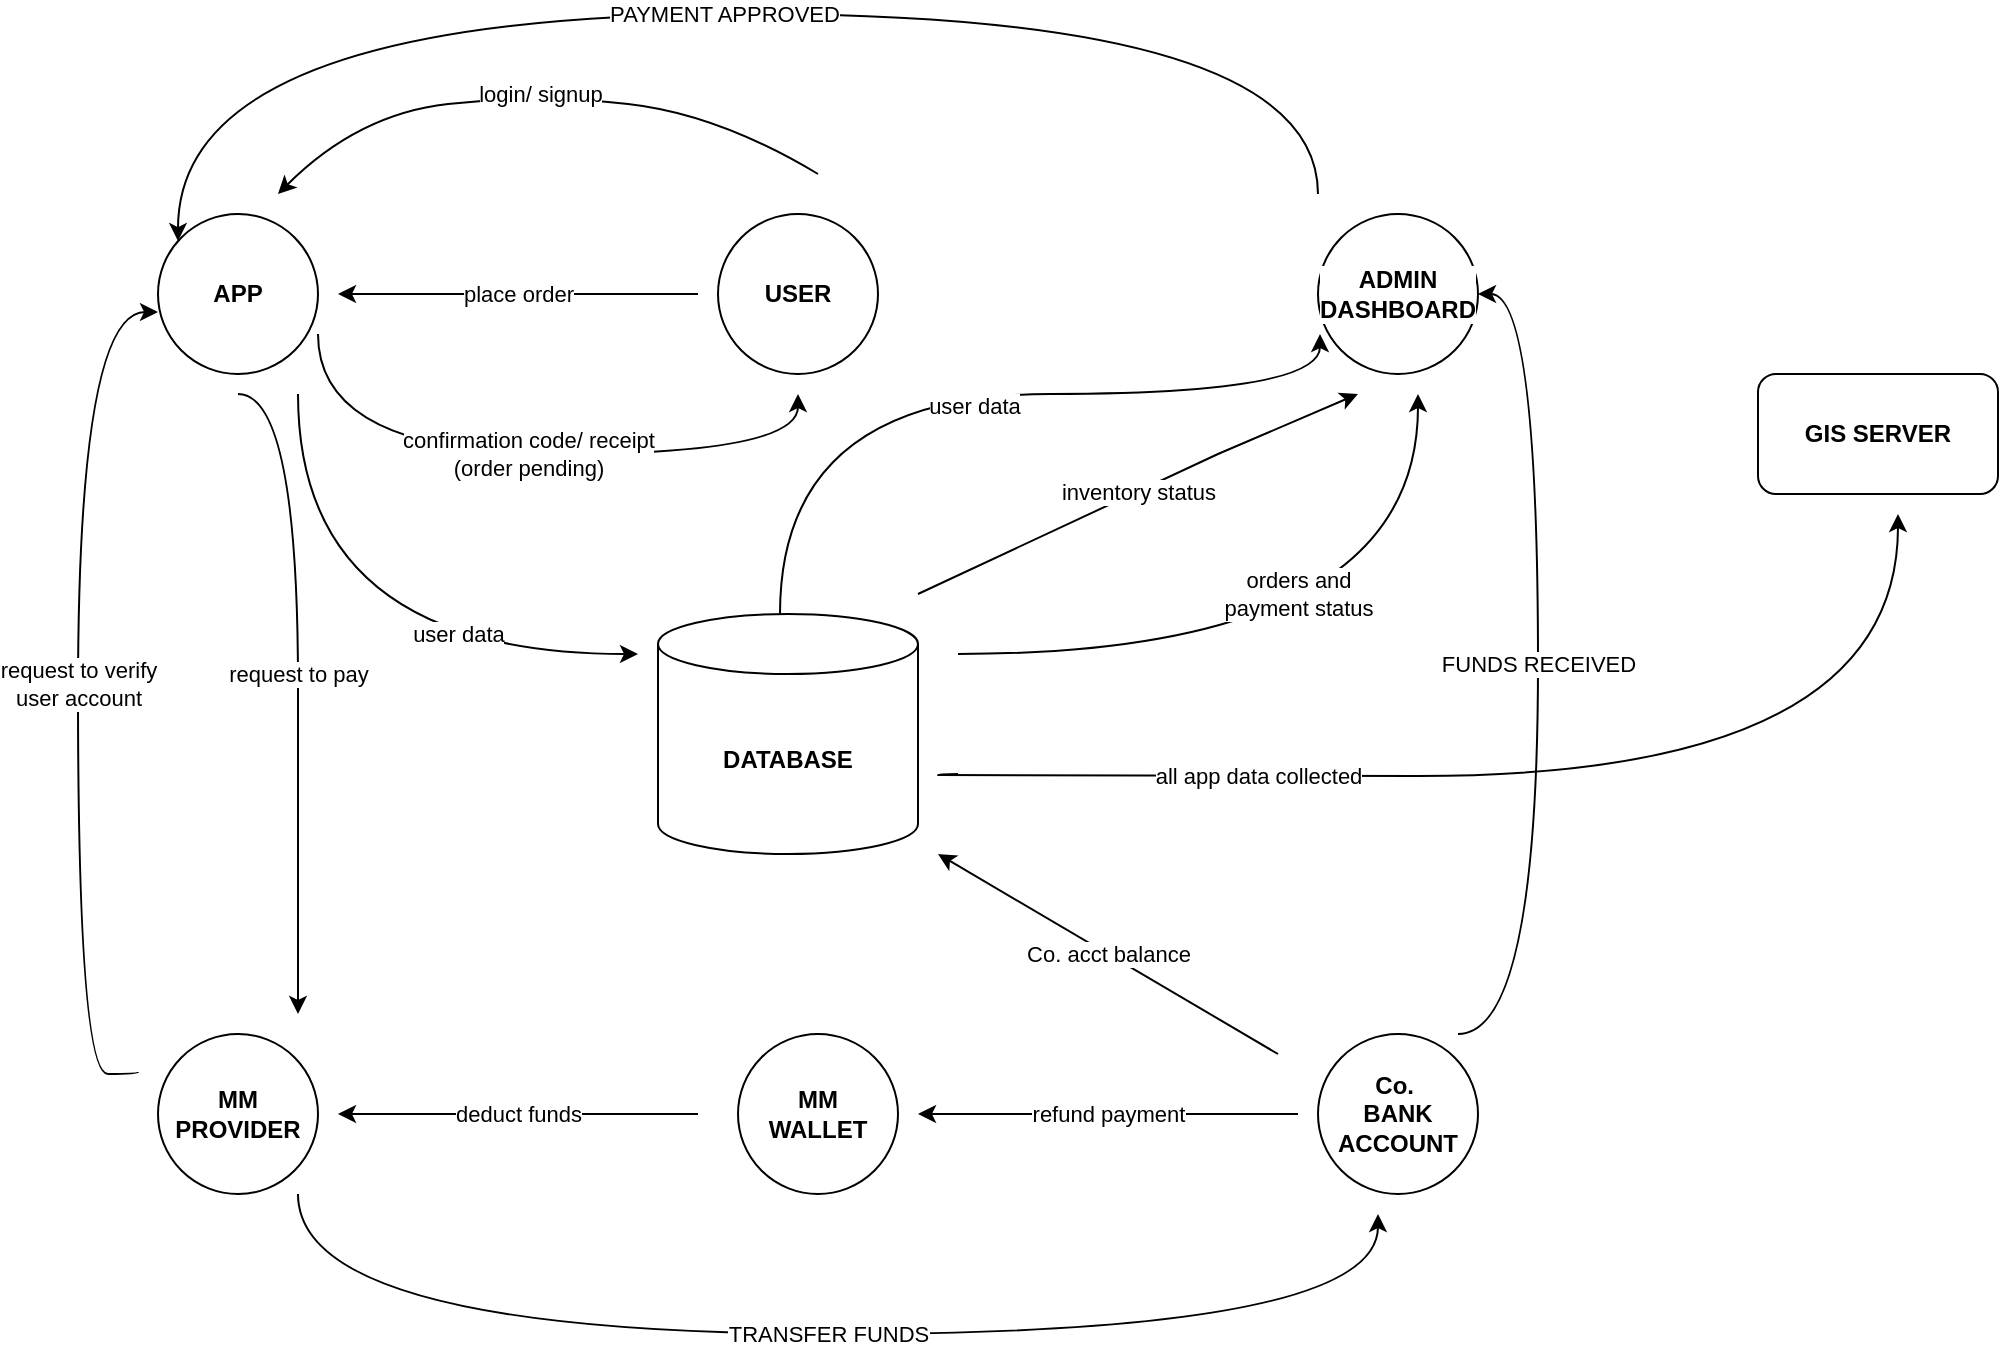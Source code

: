 <mxfile version="24.2.1" type="github">
  <diagram name="Page-1" id="cG0O9EYu4yRXd9tmuTS3">
    <mxGraphModel dx="600" dy="323" grid="1" gridSize="10" guides="1" tooltips="1" connect="1" arrows="1" fold="1" page="1" pageScale="1" pageWidth="850" pageHeight="1100" math="0" shadow="0">
      <root>
        <mxCell id="0" />
        <mxCell id="1" parent="0" />
        <mxCell id="En88sYZY202Lj3-MpJko-1" value="APP" style="ellipse;whiteSpace=wrap;html=1;aspect=fixed;fontStyle=1;labelBackgroundColor=default;" vertex="1" parent="1">
          <mxGeometry x="80" y="120" width="80" height="80" as="geometry" />
        </mxCell>
        <mxCell id="En88sYZY202Lj3-MpJko-2" value="USER" style="ellipse;whiteSpace=wrap;html=1;aspect=fixed;fontStyle=1;labelBackgroundColor=default;" vertex="1" parent="1">
          <mxGeometry x="360" y="120" width="80" height="80" as="geometry" />
        </mxCell>
        <mxCell id="En88sYZY202Lj3-MpJko-3" value="&lt;b&gt;ADMIN DASHBOARD&lt;/b&gt;" style="ellipse;whiteSpace=wrap;html=1;aspect=fixed;labelBackgroundColor=default;" vertex="1" parent="1">
          <mxGeometry x="660" y="120" width="80" height="80" as="geometry" />
        </mxCell>
        <mxCell id="En88sYZY202Lj3-MpJko-4" value="&lt;b&gt;DATABASE&lt;/b&gt;" style="shape=cylinder3;whiteSpace=wrap;html=1;boundedLbl=1;backgroundOutline=1;size=15;labelBackgroundColor=default;" vertex="1" parent="1">
          <mxGeometry x="330" y="320" width="130" height="120" as="geometry" />
        </mxCell>
        <mxCell id="En88sYZY202Lj3-MpJko-5" value="MM&lt;div&gt;PROVIDER&lt;/div&gt;" style="ellipse;whiteSpace=wrap;html=1;aspect=fixed;fontStyle=1;labelBackgroundColor=default;" vertex="1" parent="1">
          <mxGeometry x="80" y="530" width="80" height="80" as="geometry" />
        </mxCell>
        <mxCell id="En88sYZY202Lj3-MpJko-6" value="MM&lt;div&gt;WALLET&lt;/div&gt;" style="ellipse;whiteSpace=wrap;html=1;aspect=fixed;fontStyle=1;labelBackgroundColor=default;" vertex="1" parent="1">
          <mxGeometry x="370" y="530" width="80" height="80" as="geometry" />
        </mxCell>
        <mxCell id="En88sYZY202Lj3-MpJko-7" value="Co.&amp;nbsp;&lt;div&gt;BANK&lt;/div&gt;&lt;div&gt;ACCOUNT&lt;/div&gt;" style="ellipse;whiteSpace=wrap;html=1;aspect=fixed;fontStyle=1;labelBackgroundColor=default;" vertex="1" parent="1">
          <mxGeometry x="660" y="530" width="80" height="80" as="geometry" />
        </mxCell>
        <mxCell id="En88sYZY202Lj3-MpJko-14" value="place order" style="endArrow=classic;html=1;rounded=0;" edge="1" parent="1">
          <mxGeometry width="50" height="50" relative="1" as="geometry">
            <mxPoint x="350" y="160" as="sourcePoint" />
            <mxPoint x="170" y="160" as="targetPoint" />
          </mxGeometry>
        </mxCell>
        <mxCell id="En88sYZY202Lj3-MpJko-15" value="login/ signup" style="curved=1;endArrow=classic;html=1;rounded=0;" edge="1" parent="1">
          <mxGeometry width="50" height="50" relative="1" as="geometry">
            <mxPoint x="410" y="100" as="sourcePoint" />
            <mxPoint x="140" y="110" as="targetPoint" />
            <Array as="points">
              <mxPoint x="410" y="100" />
              <mxPoint x="360" y="70" />
              <mxPoint x="270" y="60" />
              <mxPoint x="180" y="70" />
            </Array>
          </mxGeometry>
        </mxCell>
        <mxCell id="En88sYZY202Lj3-MpJko-20" value="confirmation code/ receipt&lt;div&gt;(order pending)&lt;/div&gt;" style="endArrow=classic;html=1;rounded=0;edgeStyle=orthogonalEdgeStyle;curved=1;exitX=1;exitY=0.75;exitDx=0;exitDy=0;exitPerimeter=0;" edge="1" parent="1" source="En88sYZY202Lj3-MpJko-1">
          <mxGeometry width="50" height="50" relative="1" as="geometry">
            <mxPoint x="180" y="180" as="sourcePoint" />
            <mxPoint x="400" y="210" as="targetPoint" />
            <Array as="points">
              <mxPoint x="160" y="240" />
              <mxPoint x="400" y="240" />
            </Array>
          </mxGeometry>
        </mxCell>
        <mxCell id="En88sYZY202Lj3-MpJko-24" value="request to verify&lt;div&gt;user account&lt;/div&gt;" style="curved=1;endArrow=classic;html=1;rounded=0;edgeStyle=orthogonalEdgeStyle;" edge="1" parent="1">
          <mxGeometry width="50" height="50" relative="1" as="geometry">
            <mxPoint x="70" y="549" as="sourcePoint" />
            <mxPoint x="80" y="169" as="targetPoint" />
            <Array as="points">
              <mxPoint x="70" y="550" />
              <mxPoint x="40" y="550" />
              <mxPoint x="40" y="169" />
            </Array>
          </mxGeometry>
        </mxCell>
        <mxCell id="En88sYZY202Lj3-MpJko-26" value="request to pay" style="endArrow=classic;html=1;rounded=0;edgeStyle=orthogonalEdgeStyle;curved=1;" edge="1" parent="1">
          <mxGeometry width="50" height="50" relative="1" as="geometry">
            <mxPoint x="120" y="210" as="sourcePoint" />
            <mxPoint x="150" y="520" as="targetPoint" />
            <Array as="points">
              <mxPoint x="150" y="210" />
              <mxPoint x="150" y="500" />
            </Array>
          </mxGeometry>
        </mxCell>
        <mxCell id="En88sYZY202Lj3-MpJko-27" value="user data" style="endArrow=classic;html=1;rounded=0;edgeStyle=orthogonalEdgeStyle;curved=1;" edge="1" parent="1">
          <mxGeometry x="0.4" y="10" width="50" height="50" relative="1" as="geometry">
            <mxPoint x="150" y="210" as="sourcePoint" />
            <mxPoint x="320" y="340" as="targetPoint" />
            <Array as="points">
              <mxPoint x="150" y="340" />
            </Array>
            <mxPoint as="offset" />
          </mxGeometry>
        </mxCell>
        <mxCell id="En88sYZY202Lj3-MpJko-29" value="deduct funds" style="endArrow=classic;html=1;rounded=0;" edge="1" parent="1">
          <mxGeometry width="50" height="50" relative="1" as="geometry">
            <mxPoint x="350" y="570" as="sourcePoint" />
            <mxPoint x="170" y="570" as="targetPoint" />
          </mxGeometry>
        </mxCell>
        <mxCell id="En88sYZY202Lj3-MpJko-30" value="refund payment" style="endArrow=classic;html=1;rounded=0;" edge="1" parent="1">
          <mxGeometry width="50" height="50" relative="1" as="geometry">
            <mxPoint x="650" y="570" as="sourcePoint" />
            <mxPoint x="460" y="570" as="targetPoint" />
          </mxGeometry>
        </mxCell>
        <mxCell id="En88sYZY202Lj3-MpJko-31" value="TRANSFER FUNDS" style="endArrow=classic;html=1;rounded=0;edgeStyle=orthogonalEdgeStyle;curved=1;" edge="1" parent="1">
          <mxGeometry width="50" height="50" relative="1" as="geometry">
            <mxPoint x="150" y="610" as="sourcePoint" />
            <mxPoint x="690" y="620" as="targetPoint" />
            <Array as="points">
              <mxPoint x="150" y="680" />
              <mxPoint x="690" y="680" />
            </Array>
          </mxGeometry>
        </mxCell>
        <mxCell id="En88sYZY202Lj3-MpJko-32" value="Co. acct balance" style="endArrow=classic;html=1;rounded=0;" edge="1" parent="1">
          <mxGeometry width="50" height="50" relative="1" as="geometry">
            <mxPoint x="640" y="540" as="sourcePoint" />
            <mxPoint x="470" y="440" as="targetPoint" />
          </mxGeometry>
        </mxCell>
        <mxCell id="En88sYZY202Lj3-MpJko-33" value="orders and&lt;div&gt;payment status&lt;/div&gt;" style="endArrow=classic;html=1;rounded=0;edgeStyle=orthogonalEdgeStyle;curved=1;" edge="1" parent="1">
          <mxGeometry x="-0.056" y="30" width="50" height="50" relative="1" as="geometry">
            <mxPoint x="480" y="340" as="sourcePoint" />
            <mxPoint x="710" y="210" as="targetPoint" />
            <Array as="points">
              <mxPoint x="710" y="340" />
            </Array>
            <mxPoint as="offset" />
          </mxGeometry>
        </mxCell>
        <mxCell id="En88sYZY202Lj3-MpJko-34" value="" style="endArrow=classic;html=1;rounded=0;edgeStyle=orthogonalEdgeStyle;curved=1;" edge="1" parent="1">
          <mxGeometry width="50" height="50" relative="1" as="geometry">
            <mxPoint x="391" y="320" as="sourcePoint" />
            <mxPoint x="661" y="180" as="targetPoint" />
            <Array as="points">
              <mxPoint x="391" y="210" />
              <mxPoint x="661" y="210" />
            </Array>
          </mxGeometry>
        </mxCell>
        <mxCell id="En88sYZY202Lj3-MpJko-41" value="user data" style="edgeLabel;html=1;align=center;verticalAlign=middle;resizable=0;points=[];" vertex="1" connectable="0" parent="En88sYZY202Lj3-MpJko-34">
          <mxGeometry x="0.007" y="-6" relative="1" as="geometry">
            <mxPoint as="offset" />
          </mxGeometry>
        </mxCell>
        <mxCell id="En88sYZY202Lj3-MpJko-35" value="inventory status" style="endArrow=classic;html=1;rounded=0;" edge="1" parent="1">
          <mxGeometry width="50" height="50" relative="1" as="geometry">
            <mxPoint x="460" y="310" as="sourcePoint" />
            <mxPoint x="680" y="210" as="targetPoint" />
            <Array as="points">
              <mxPoint x="610" y="240" />
            </Array>
          </mxGeometry>
        </mxCell>
        <mxCell id="En88sYZY202Lj3-MpJko-36" value="" style="endArrow=classic;html=1;rounded=0;edgeStyle=orthogonalEdgeStyle;curved=1;" edge="1" parent="1" target="En88sYZY202Lj3-MpJko-3">
          <mxGeometry width="50" height="50" relative="1" as="geometry">
            <mxPoint x="730" y="530" as="sourcePoint" />
            <mxPoint x="750" y="190" as="targetPoint" />
            <Array as="points">
              <mxPoint x="770" y="530" />
              <mxPoint x="770" y="160" />
            </Array>
          </mxGeometry>
        </mxCell>
        <mxCell id="En88sYZY202Lj3-MpJko-40" value="FUNDS RECEIVED" style="edgeLabel;html=1;align=center;verticalAlign=middle;resizable=0;points=[];" vertex="1" connectable="0" parent="En88sYZY202Lj3-MpJko-36">
          <mxGeometry x="0.025" relative="1" as="geometry">
            <mxPoint as="offset" />
          </mxGeometry>
        </mxCell>
        <mxCell id="En88sYZY202Lj3-MpJko-37" value="PAYMENT APPROVED" style="endArrow=classic;html=1;rounded=0;edgeStyle=orthogonalEdgeStyle;curved=1;" edge="1" parent="1" target="En88sYZY202Lj3-MpJko-1">
          <mxGeometry width="50" height="50" relative="1" as="geometry">
            <mxPoint x="660" y="110" as="sourcePoint" />
            <mxPoint x="90" y="70" as="targetPoint" />
            <Array as="points">
              <mxPoint x="660" y="20" />
              <mxPoint x="90" y="20" />
            </Array>
          </mxGeometry>
        </mxCell>
        <mxCell id="En88sYZY202Lj3-MpJko-38" value="GIS SERVER" style="rounded=1;whiteSpace=wrap;html=1;fontStyle=1;labelBackgroundColor=default;" vertex="1" parent="1">
          <mxGeometry x="880" y="200" width="120" height="60" as="geometry" />
        </mxCell>
        <mxCell id="En88sYZY202Lj3-MpJko-39" value="all app data collected" style="endArrow=classic;html=1;rounded=0;edgeStyle=orthogonalEdgeStyle;curved=1;" edge="1" parent="1">
          <mxGeometry x="-0.45" width="50" height="50" relative="1" as="geometry">
            <mxPoint x="480" y="400" as="sourcePoint" />
            <mxPoint x="950" y="270" as="targetPoint" />
            <Array as="points">
              <mxPoint x="470" y="400" />
              <mxPoint x="470" y="401" />
              <mxPoint x="950" y="401" />
            </Array>
            <mxPoint as="offset" />
          </mxGeometry>
        </mxCell>
      </root>
    </mxGraphModel>
  </diagram>
</mxfile>
